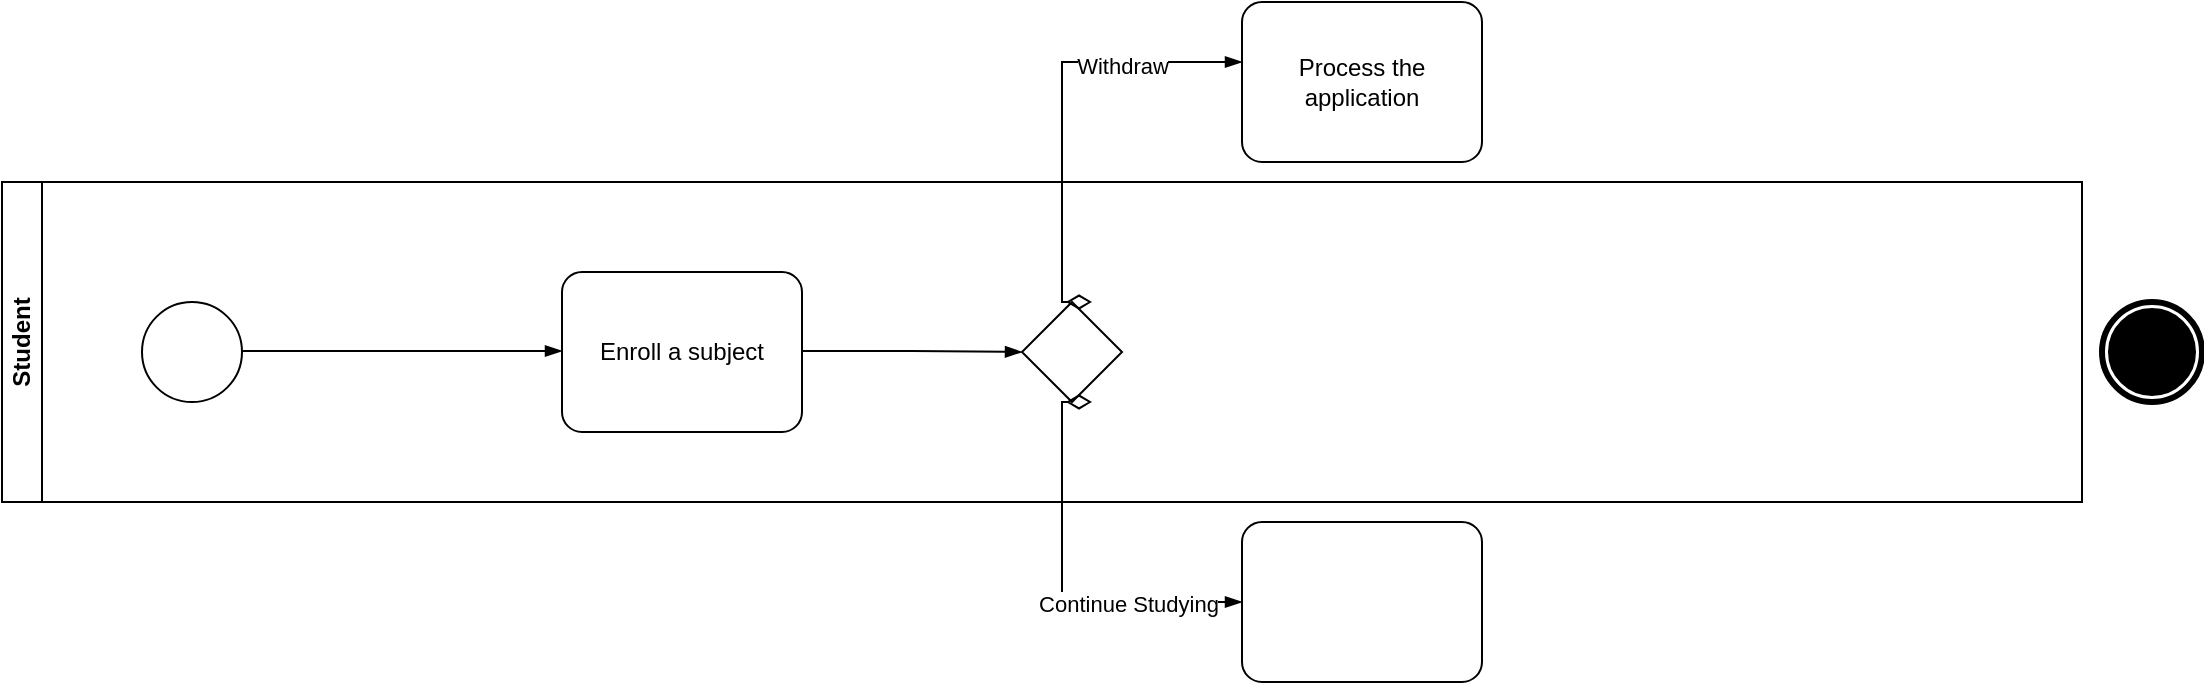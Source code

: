 <mxfile version="21.6.8" type="github">
  <diagram name="Page-1" id="b5bypEWdIg5N2UXeK1TV">
    <mxGraphModel dx="2044" dy="677" grid="1" gridSize="10" guides="1" tooltips="1" connect="1" arrows="1" fold="1" page="1" pageScale="1" pageWidth="850" pageHeight="1100" math="0" shadow="0">
      <root>
        <mxCell id="0" />
        <mxCell id="1" parent="0" />
        <mxCell id="UXSdumOc7-JlpuawuSYa-7" value="" style="points=[[0.145,0.145,0],[0.5,0,0],[0.855,0.145,0],[1,0.5,0],[0.855,0.855,0],[0.5,1,0],[0.145,0.855,0],[0,0.5,0]];shape=mxgraph.bpmn.event;html=1;verticalLabelPosition=bottom;labelBackgroundColor=#ffffff;verticalAlign=top;align=center;perimeter=ellipsePerimeter;outlineConnect=0;aspect=fixed;outline=standard;symbol=general;" parent="1" vertex="1">
          <mxGeometry x="50" y="410" width="50" height="50" as="geometry" />
        </mxCell>
        <mxCell id="UXSdumOc7-JlpuawuSYa-8" value="" style="edgeStyle=elbowEdgeStyle;fontSize=12;html=1;endArrow=blockThin;endFill=1;rounded=0;" parent="1" edge="1">
          <mxGeometry width="160" relative="1" as="geometry">
            <mxPoint x="100" y="434.5" as="sourcePoint" />
            <mxPoint x="260" y="434.5" as="targetPoint" />
          </mxGeometry>
        </mxCell>
        <mxCell id="UXSdumOc7-JlpuawuSYa-9" value="" style="points=[[0.25,0.25,0],[0.5,0,0],[0.75,0.25,0],[1,0.5,0],[0.75,0.75,0],[0.5,1,0],[0.25,0.75,0],[0,0.5,0]];shape=mxgraph.bpmn.gateway2;html=1;verticalLabelPosition=bottom;labelBackgroundColor=#ffffff;verticalAlign=top;align=center;perimeter=rhombusPerimeter;outlineConnect=0;outline=none;symbol=none;" parent="1" vertex="1">
          <mxGeometry x="490" y="410" width="50" height="50" as="geometry" />
        </mxCell>
        <mxCell id="UXSdumOc7-JlpuawuSYa-10" value="Enroll a subject" style="points=[[0.25,0,0],[0.5,0,0],[0.75,0,0],[1,0.25,0],[1,0.5,0],[1,0.75,0],[0.75,1,0],[0.5,1,0],[0.25,1,0],[0,0.75,0],[0,0.5,0],[0,0.25,0]];shape=mxgraph.bpmn.task;whiteSpace=wrap;rectStyle=rounded;size=10;html=1;container=1;expand=0;collapsible=0;taskMarker=abstract;" parent="1" vertex="1">
          <mxGeometry x="260" y="395" width="120" height="80" as="geometry" />
        </mxCell>
        <mxCell id="UXSdumOc7-JlpuawuSYa-11" value="" style="edgeStyle=elbowEdgeStyle;fontSize=12;html=1;endArrow=blockThin;endFill=1;rounded=0;entryX=0;entryY=0.5;entryDx=0;entryDy=0;entryPerimeter=0;" parent="1" target="UXSdumOc7-JlpuawuSYa-9" edge="1">
          <mxGeometry width="160" relative="1" as="geometry">
            <mxPoint x="380" y="434.5" as="sourcePoint" />
            <mxPoint x="500" y="435" as="targetPoint" />
          </mxGeometry>
        </mxCell>
        <mxCell id="B-25Mlx8t_M4s21qtkhv-1" value="" style="edgeStyle=elbowEdgeStyle;fontSize=12;html=1;endArrow=blockThin;endFill=1;startArrow=diamondThin;startFill=0;endSize=6;startSize=10;rounded=0;exitX=0.5;exitY=0;exitDx=0;exitDy=0;exitPerimeter=0;" edge="1" parent="1" target="B-25Mlx8t_M4s21qtkhv-2">
          <mxGeometry width="160" relative="1" as="geometry">
            <mxPoint x="525" y="410" as="sourcePoint" />
            <mxPoint x="660" y="300" as="targetPoint" />
            <Array as="points">
              <mxPoint x="510" y="290" />
            </Array>
          </mxGeometry>
        </mxCell>
        <mxCell id="B-25Mlx8t_M4s21qtkhv-5" value="Withdraw" style="edgeLabel;html=1;align=center;verticalAlign=middle;resizable=0;points=[];" vertex="1" connectable="0" parent="B-25Mlx8t_M4s21qtkhv-1">
          <mxGeometry x="0.467" y="-2" relative="1" as="geometry">
            <mxPoint as="offset" />
          </mxGeometry>
        </mxCell>
        <mxCell id="B-25Mlx8t_M4s21qtkhv-2" value="Process the application" style="points=[[0.25,0,0],[0.5,0,0],[0.75,0,0],[1,0.25,0],[1,0.5,0],[1,0.75,0],[0.75,1,0],[0.5,1,0],[0.25,1,0],[0,0.75,0],[0,0.5,0],[0,0.25,0]];shape=mxgraph.bpmn.task;whiteSpace=wrap;rectStyle=rounded;size=10;html=1;container=1;expand=0;collapsible=0;taskMarker=abstract;" vertex="1" parent="1">
          <mxGeometry x="600" y="260" width="120" height="80" as="geometry" />
        </mxCell>
        <mxCell id="B-25Mlx8t_M4s21qtkhv-3" value="" style="points=[[0.25,0,0],[0.5,0,0],[0.75,0,0],[1,0.25,0],[1,0.5,0],[1,0.75,0],[0.75,1,0],[0.5,1,0],[0.25,1,0],[0,0.75,0],[0,0.5,0],[0,0.25,0]];shape=mxgraph.bpmn.task;whiteSpace=wrap;rectStyle=rounded;size=10;html=1;container=1;expand=0;collapsible=0;taskMarker=abstract;" vertex="1" parent="1">
          <mxGeometry x="600" y="520" width="120" height="80" as="geometry" />
        </mxCell>
        <mxCell id="B-25Mlx8t_M4s21qtkhv-4" value="" style="edgeStyle=elbowEdgeStyle;fontSize=12;html=1;endArrow=blockThin;endFill=1;startArrow=diamondThin;startFill=0;endSize=6;startSize=10;rounded=0;exitX=0.5;exitY=0;exitDx=0;exitDy=0;exitPerimeter=0;" edge="1" parent="1" target="B-25Mlx8t_M4s21qtkhv-3">
          <mxGeometry width="160" relative="1" as="geometry">
            <mxPoint x="525" y="460" as="sourcePoint" />
            <mxPoint x="600" y="340" as="targetPoint" />
            <Array as="points">
              <mxPoint x="510" y="340" />
            </Array>
          </mxGeometry>
        </mxCell>
        <mxCell id="B-25Mlx8t_M4s21qtkhv-6" value="Continue Studying" style="edgeLabel;html=1;align=center;verticalAlign=middle;resizable=0;points=[];" vertex="1" connectable="0" parent="B-25Mlx8t_M4s21qtkhv-4">
          <mxGeometry x="0.444" y="-1" relative="1" as="geometry">
            <mxPoint as="offset" />
          </mxGeometry>
        </mxCell>
        <mxCell id="B-25Mlx8t_M4s21qtkhv-8" value="" style="points=[[0.145,0.145,0],[0.5,0,0],[0.855,0.145,0],[1,0.5,0],[0.855,0.855,0],[0.5,1,0],[0.145,0.855,0],[0,0.5,0]];shape=mxgraph.bpmn.event;html=1;verticalLabelPosition=bottom;labelBackgroundColor=#ffffff;verticalAlign=top;align=center;perimeter=ellipsePerimeter;outlineConnect=0;aspect=fixed;outline=end;symbol=terminate;" vertex="1" parent="1">
          <mxGeometry x="1030" y="410" width="50" height="50" as="geometry" />
        </mxCell>
        <mxCell id="B-25Mlx8t_M4s21qtkhv-14" value="Student&lt;br&gt;" style="swimlane;startSize=20;horizontal=0;html=1;whiteSpace=wrap;" vertex="1" parent="1">
          <mxGeometry x="-20" y="350" width="1040" height="160" as="geometry" />
        </mxCell>
      </root>
    </mxGraphModel>
  </diagram>
</mxfile>
